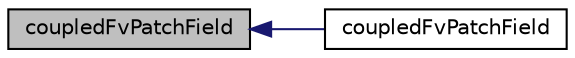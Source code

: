 digraph "coupledFvPatchField"
{
  bgcolor="transparent";
  edge [fontname="Helvetica",fontsize="10",labelfontname="Helvetica",labelfontsize="10"];
  node [fontname="Helvetica",fontsize="10",shape=record];
  rankdir="LR";
  Node1 [label="coupledFvPatchField",height=0.2,width=0.4,color="black", fillcolor="grey75", style="filled", fontcolor="black"];
  Node1 -> Node2 [dir="back",color="midnightblue",fontsize="10",style="solid",fontname="Helvetica"];
  Node2 [label="coupledFvPatchField",height=0.2,width=0.4,color="black",URL="$a00422.html#aa2229b4862c97cc392677d54a4001b1d",tooltip="Construct from patch and internal field and patch field. "];
}
